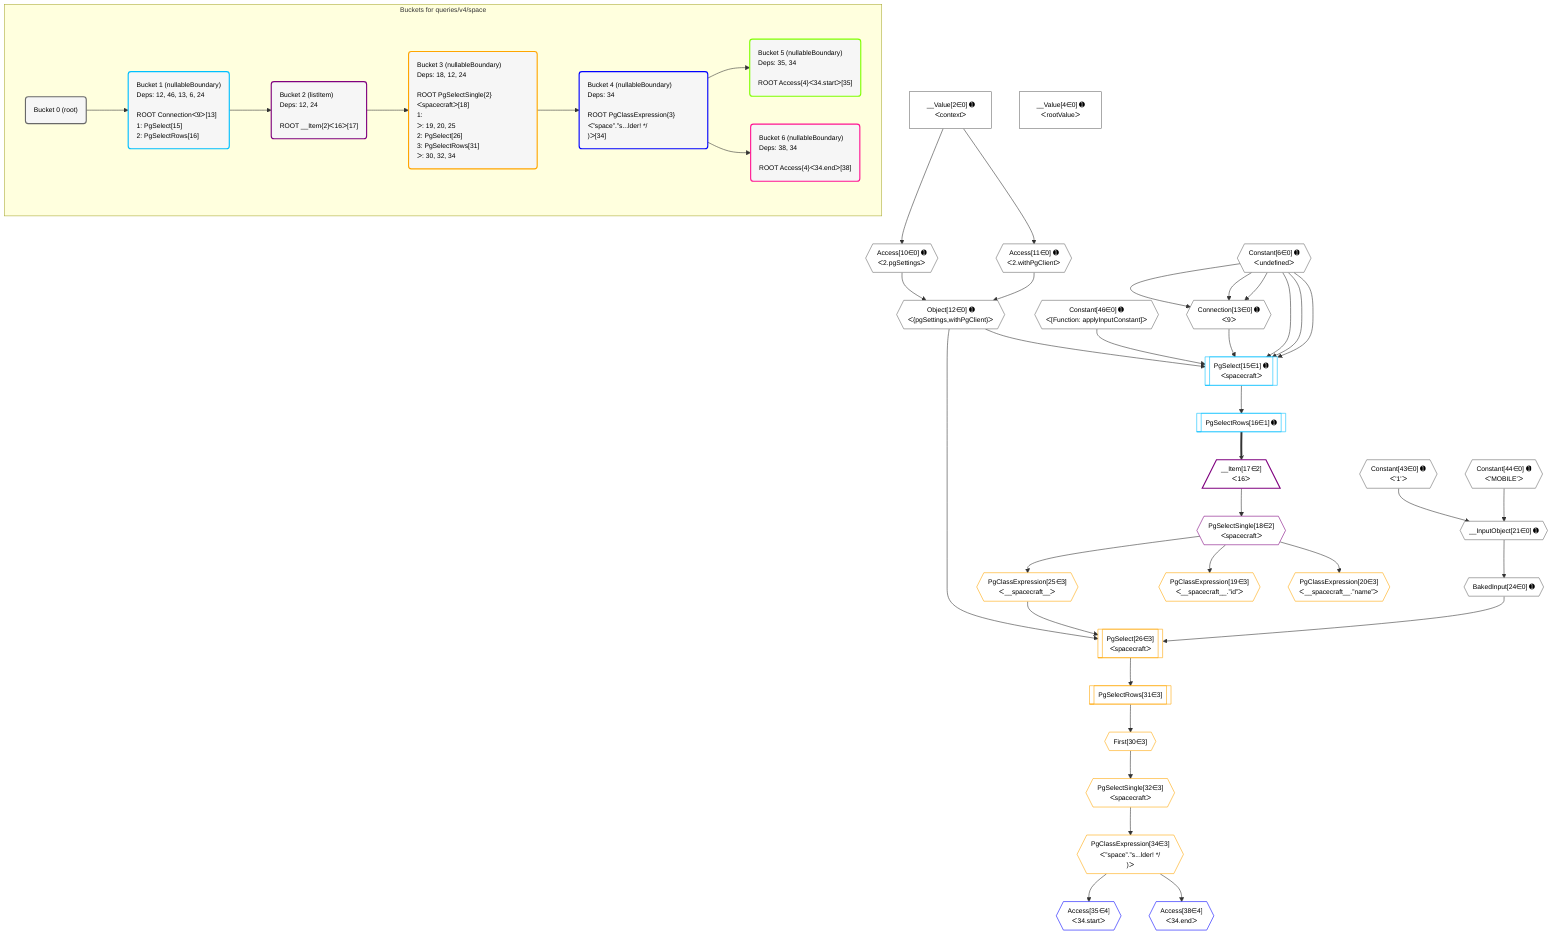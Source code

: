 %%{init: {'themeVariables': { 'fontSize': '12px'}}}%%
graph TD
    classDef path fill:#eee,stroke:#000,color:#000
    classDef plan fill:#fff,stroke-width:1px,color:#000
    classDef itemplan fill:#fff,stroke-width:2px,color:#000
    classDef unbatchedplan fill:#dff,stroke-width:1px,color:#000
    classDef sideeffectplan fill:#fcc,stroke-width:2px,color:#000
    classDef bucket fill:#f6f6f6,color:#000,stroke-width:2px,text-align:left


    %% plan dependencies
    Connection13{{"Connection[13∈0] ➊<br />ᐸ9ᐳ"}}:::plan
    Constant6{{"Constant[6∈0] ➊<br />ᐸundefinedᐳ"}}:::plan
    Constant6 & Constant6 & Constant6 --> Connection13
    Object12{{"Object[12∈0] ➊<br />ᐸ{pgSettings,withPgClient}ᐳ"}}:::plan
    Access10{{"Access[10∈0] ➊<br />ᐸ2.pgSettingsᐳ"}}:::plan
    Access11{{"Access[11∈0] ➊<br />ᐸ2.withPgClientᐳ"}}:::plan
    Access10 & Access11 --> Object12
    __InputObject21{{"__InputObject[21∈0] ➊"}}:::plan
    Constant43{{"Constant[43∈0] ➊<br />ᐸ'1'ᐳ"}}:::plan
    Constant44{{"Constant[44∈0] ➊<br />ᐸ'MOBILE'ᐳ"}}:::plan
    Constant43 & Constant44 --> __InputObject21
    __Value2["__Value[2∈0] ➊<br />ᐸcontextᐳ"]:::plan
    __Value2 --> Access10
    __Value2 --> Access11
    BakedInput24{{"BakedInput[24∈0] ➊"}}:::plan
    __InputObject21 --> BakedInput24
    __Value4["__Value[4∈0] ➊<br />ᐸrootValueᐳ"]:::plan
    Constant46{{"Constant[46∈0] ➊<br />ᐸ[Function: applyInputConstant]ᐳ"}}:::plan
    PgSelect15[["PgSelect[15∈1] ➊<br />ᐸspacecraftᐳ"]]:::plan
    Object12 & Constant46 & Connection13 & Constant6 & Constant6 & Constant6 --> PgSelect15
    PgSelectRows16[["PgSelectRows[16∈1] ➊"]]:::plan
    PgSelect15 --> PgSelectRows16
    __Item17[/"__Item[17∈2]<br />ᐸ16ᐳ"\]:::itemplan
    PgSelectRows16 ==> __Item17
    PgSelectSingle18{{"PgSelectSingle[18∈2]<br />ᐸspacecraftᐳ"}}:::plan
    __Item17 --> PgSelectSingle18
    PgSelect26[["PgSelect[26∈3]<br />ᐸspacecraftᐳ"]]:::plan
    PgClassExpression25{{"PgClassExpression[25∈3]<br />ᐸ__spacecraft__ᐳ"}}:::plan
    Object12 & PgClassExpression25 & BakedInput24 --> PgSelect26
    PgClassExpression19{{"PgClassExpression[19∈3]<br />ᐸ__spacecraft__.”id”ᐳ"}}:::plan
    PgSelectSingle18 --> PgClassExpression19
    PgClassExpression20{{"PgClassExpression[20∈3]<br />ᐸ__spacecraft__.”name”ᐳ"}}:::plan
    PgSelectSingle18 --> PgClassExpression20
    PgSelectSingle18 --> PgClassExpression25
    First30{{"First[30∈3]"}}:::plan
    PgSelectRows31[["PgSelectRows[31∈3]"]]:::plan
    PgSelectRows31 --> First30
    PgSelect26 --> PgSelectRows31
    PgSelectSingle32{{"PgSelectSingle[32∈3]<br />ᐸspacecraftᐳ"}}:::plan
    First30 --> PgSelectSingle32
    PgClassExpression34{{"PgClassExpression[34∈3]<br />ᐸ”space”.”s...lder! */<br />)ᐳ"}}:::plan
    PgSelectSingle32 --> PgClassExpression34
    Access35{{"Access[35∈4]<br />ᐸ34.startᐳ"}}:::plan
    PgClassExpression34 --> Access35
    Access38{{"Access[38∈4]<br />ᐸ34.endᐳ"}}:::plan
    PgClassExpression34 --> Access38

    %% define steps

    subgraph "Buckets for queries/v4/space"
    Bucket0("Bucket 0 (root)"):::bucket
    classDef bucket0 stroke:#696969
    class Bucket0,__Value2,__Value4,Constant6,Access10,Access11,Object12,Connection13,__InputObject21,BakedInput24,Constant43,Constant44,Constant46 bucket0
    Bucket1("Bucket 1 (nullableBoundary)<br />Deps: 12, 46, 13, 6, 24<br /><br />ROOT Connectionᐸ9ᐳ[13]<br />1: PgSelect[15]<br />2: PgSelectRows[16]"):::bucket
    classDef bucket1 stroke:#00bfff
    class Bucket1,PgSelect15,PgSelectRows16 bucket1
    Bucket2("Bucket 2 (listItem)<br />Deps: 12, 24<br /><br />ROOT __Item{2}ᐸ16ᐳ[17]"):::bucket
    classDef bucket2 stroke:#7f007f
    class Bucket2,__Item17,PgSelectSingle18 bucket2
    Bucket3("Bucket 3 (nullableBoundary)<br />Deps: 18, 12, 24<br /><br />ROOT PgSelectSingle{2}ᐸspacecraftᐳ[18]<br />1: <br />ᐳ: 19, 20, 25<br />2: PgSelect[26]<br />3: PgSelectRows[31]<br />ᐳ: 30, 32, 34"):::bucket
    classDef bucket3 stroke:#ffa500
    class Bucket3,PgClassExpression19,PgClassExpression20,PgClassExpression25,PgSelect26,First30,PgSelectRows31,PgSelectSingle32,PgClassExpression34 bucket3
    Bucket4("Bucket 4 (nullableBoundary)<br />Deps: 34<br /><br />ROOT PgClassExpression{3}ᐸ”space”.”s...lder! */<br />)ᐳ[34]"):::bucket
    classDef bucket4 stroke:#0000ff
    class Bucket4,Access35,Access38 bucket4
    Bucket5("Bucket 5 (nullableBoundary)<br />Deps: 35, 34<br /><br />ROOT Access{4}ᐸ34.startᐳ[35]"):::bucket
    classDef bucket5 stroke:#7fff00
    class Bucket5 bucket5
    Bucket6("Bucket 6 (nullableBoundary)<br />Deps: 38, 34<br /><br />ROOT Access{4}ᐸ34.endᐳ[38]"):::bucket
    classDef bucket6 stroke:#ff1493
    class Bucket6 bucket6
    Bucket0 --> Bucket1
    Bucket1 --> Bucket2
    Bucket2 --> Bucket3
    Bucket3 --> Bucket4
    Bucket4 --> Bucket5 & Bucket6
    end